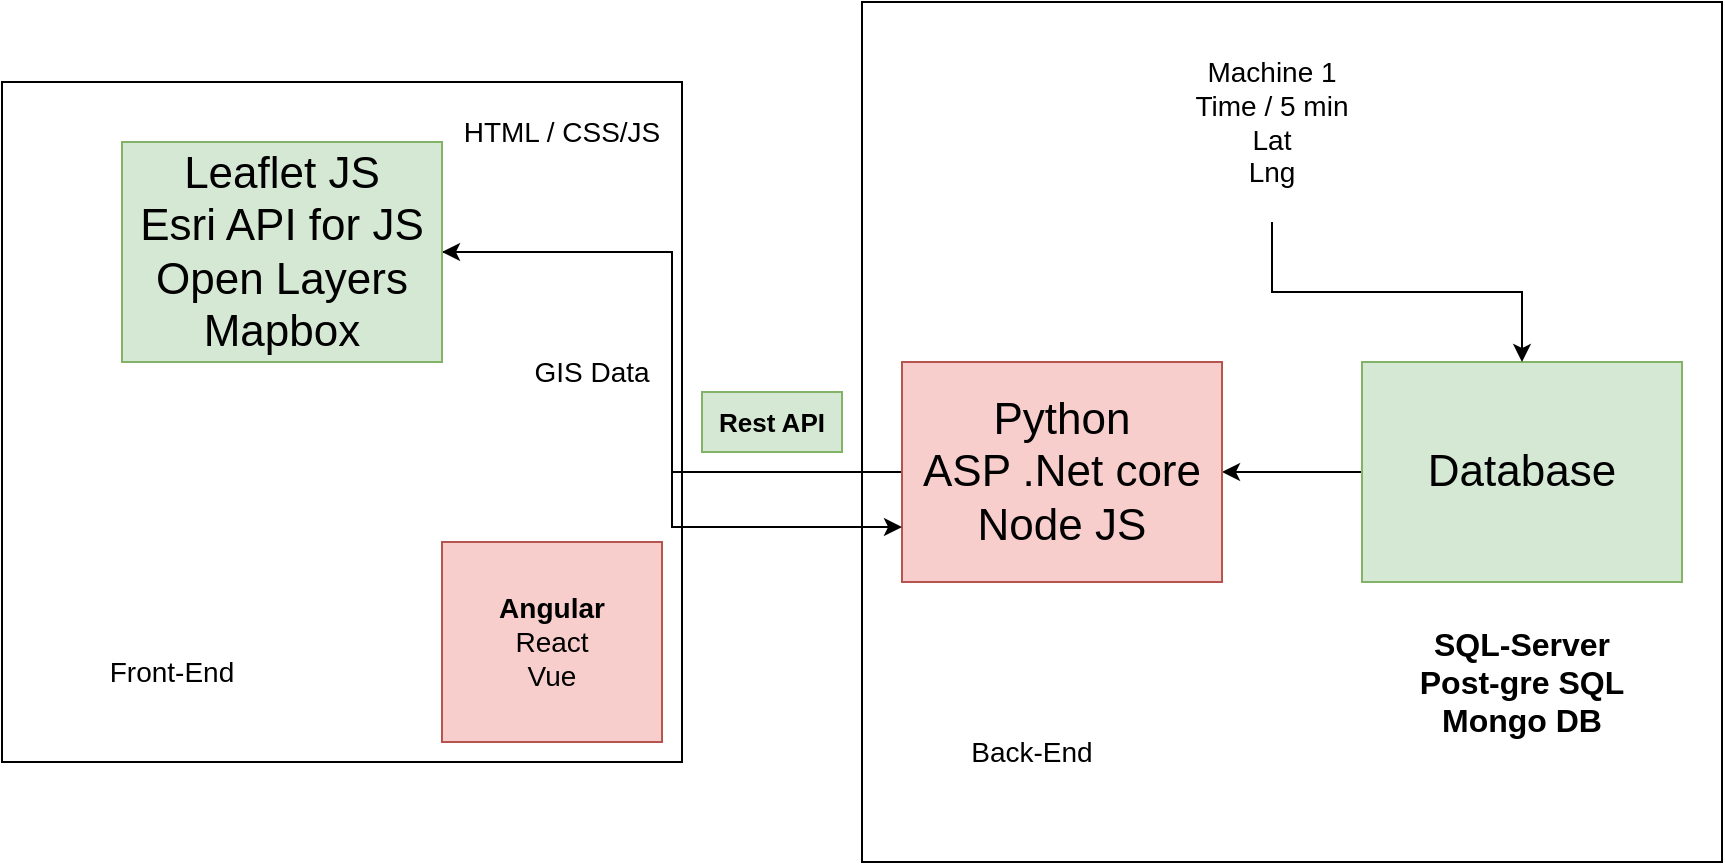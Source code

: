 <mxfile version="13.8.8" type="github" pages="2"><diagram id="4NXxapG-T8dux86ds3tX" name="Page-1"><mxGraphModel dx="1718" dy="450" grid="1" gridSize="10" guides="1" tooltips="1" connect="1" arrows="1" fold="1" page="1" pageScale="1" pageWidth="850" pageHeight="1100" math="0" shadow="0"><root><mxCell id="0"/><mxCell id="1" parent="0"/><mxCell id="HJEPunxLD8pjpe06ZqEd-13" value="" style="whiteSpace=wrap;html=1;aspect=fixed;fontSize=14;" parent="1" vertex="1"><mxGeometry x="410" y="20" width="430" height="430" as="geometry"/></mxCell><mxCell id="HJEPunxLD8pjpe06ZqEd-10" value="" style="whiteSpace=wrap;html=1;aspect=fixed;fontSize=14;" parent="1" vertex="1"><mxGeometry x="-20" y="60" width="340" height="340" as="geometry"/></mxCell><mxCell id="HJEPunxLD8pjpe06ZqEd-6" style="edgeStyle=orthogonalEdgeStyle;rounded=0;orthogonalLoop=1;jettySize=auto;html=1;exitX=0;exitY=0.5;exitDx=0;exitDy=0;entryX=1;entryY=0.5;entryDx=0;entryDy=0;fontSize=14;" parent="1" source="HJEPunxLD8pjpe06ZqEd-1" target="HJEPunxLD8pjpe06ZqEd-5" edge="1"><mxGeometry relative="1" as="geometry"/></mxCell><mxCell id="HJEPunxLD8pjpe06ZqEd-1" value="&lt;font style=&quot;font-size: 22px;&quot;&gt;Database&lt;/font&gt;" style="rounded=0;whiteSpace=wrap;html=1;fontSize=22;fillColor=#d5e8d4;strokeColor=#82b366;" parent="1" vertex="1"><mxGeometry x="660" y="200" width="160" height="110" as="geometry"/></mxCell><mxCell id="HJEPunxLD8pjpe06ZqEd-3" style="edgeStyle=orthogonalEdgeStyle;rounded=0;orthogonalLoop=1;jettySize=auto;html=1;exitX=0.5;exitY=1;exitDx=0;exitDy=0;fontSize=14;" parent="1" source="HJEPunxLD8pjpe06ZqEd-2" target="HJEPunxLD8pjpe06ZqEd-1" edge="1"><mxGeometry relative="1" as="geometry"/></mxCell><mxCell id="HJEPunxLD8pjpe06ZqEd-2" value="Machine 1&lt;br style=&quot;font-size: 14px;&quot;&gt;Time / 5 min&lt;br style=&quot;font-size: 14px;&quot;&gt;Lat&lt;br style=&quot;font-size: 14px;&quot;&gt;Lng" style="text;html=1;strokeColor=none;fillColor=none;align=center;verticalAlign=middle;whiteSpace=wrap;rounded=0;fontSize=14;" parent="1" vertex="1"><mxGeometry x="560" y="30" width="110" height="100" as="geometry"/></mxCell><mxCell id="HJEPunxLD8pjpe06ZqEd-4" value="Back-End" style="text;html=1;strokeColor=none;fillColor=none;align=center;verticalAlign=middle;whiteSpace=wrap;rounded=0;fontSize=14;" parent="1" vertex="1"><mxGeometry x="440" y="370" width="110" height="50" as="geometry"/></mxCell><mxCell id="HJEPunxLD8pjpe06ZqEd-8" style="edgeStyle=orthogonalEdgeStyle;rounded=0;orthogonalLoop=1;jettySize=auto;html=1;exitX=0;exitY=0.5;exitDx=0;exitDy=0;entryX=1;entryY=0.5;entryDx=0;entryDy=0;fontSize=14;" parent="1" source="HJEPunxLD8pjpe06ZqEd-5" target="HJEPunxLD8pjpe06ZqEd-7" edge="1"><mxGeometry relative="1" as="geometry"/></mxCell><mxCell id="HJEPunxLD8pjpe06ZqEd-5" value="&lt;font style=&quot;font-size: 22px&quot;&gt;Python&lt;br&gt;ASP .Net core&lt;br&gt;Node JS&lt;br&gt;&lt;/font&gt;" style="rounded=0;whiteSpace=wrap;html=1;fontSize=22;fillColor=#f8cecc;strokeColor=#b85450;" parent="1" vertex="1"><mxGeometry x="430" y="200" width="160" height="110" as="geometry"/></mxCell><mxCell id="HJEPunxLD8pjpe06ZqEd-19" style="edgeStyle=orthogonalEdgeStyle;rounded=0;orthogonalLoop=1;jettySize=auto;html=1;entryX=0;entryY=0.75;entryDx=0;entryDy=0;fontSize=18;" parent="1" source="HJEPunxLD8pjpe06ZqEd-7" target="HJEPunxLD8pjpe06ZqEd-5" edge="1"><mxGeometry relative="1" as="geometry"/></mxCell><mxCell id="HJEPunxLD8pjpe06ZqEd-7" value="&lt;font style=&quot;font-size: 22px&quot;&gt;Leaflet JS&lt;br&gt;Esri API for JS&lt;br&gt;Open Layers&lt;br&gt;Mapbox&lt;br&gt;&lt;/font&gt;" style="rounded=0;whiteSpace=wrap;html=1;fontSize=22;fillColor=#d5e8d4;strokeColor=#82b366;" parent="1" vertex="1"><mxGeometry x="40" y="90" width="160" height="110" as="geometry"/></mxCell><mxCell id="HJEPunxLD8pjpe06ZqEd-9" value="GIS Data" style="text;html=1;strokeColor=none;fillColor=none;align=center;verticalAlign=middle;whiteSpace=wrap;rounded=0;fontSize=14;" parent="1" vertex="1"><mxGeometry x="220" y="180" width="110" height="50" as="geometry"/></mxCell><mxCell id="HJEPunxLD8pjpe06ZqEd-11" value="&lt;b&gt;Angular&lt;br&gt;&lt;/b&gt;React&lt;br&gt;Vue" style="text;html=1;strokeColor=#b85450;fillColor=#f8cecc;align=center;verticalAlign=middle;whiteSpace=wrap;rounded=0;fontSize=14;spacingTop=0;" parent="1" vertex="1"><mxGeometry x="200" y="290" width="110" height="100" as="geometry"/></mxCell><mxCell id="HJEPunxLD8pjpe06ZqEd-12" value="HTML / CSS/JS" style="text;html=1;strokeColor=none;fillColor=none;align=center;verticalAlign=middle;whiteSpace=wrap;rounded=0;fontSize=14;" parent="1" vertex="1"><mxGeometry x="205" y="60" width="110" height="50" as="geometry"/></mxCell><mxCell id="HJEPunxLD8pjpe06ZqEd-14" value="Front-End" style="text;html=1;strokeColor=none;fillColor=none;align=center;verticalAlign=middle;whiteSpace=wrap;rounded=0;fontSize=14;" parent="1" vertex="1"><mxGeometry x="10" y="330" width="110" height="50" as="geometry"/></mxCell><mxCell id="HJEPunxLD8pjpe06ZqEd-15" value="Rest API" style="text;html=1;strokeColor=#82b366;fillColor=#d5e8d4;align=center;verticalAlign=middle;whiteSpace=wrap;rounded=0;fontSize=13;fontStyle=1" parent="1" vertex="1"><mxGeometry x="330" y="215" width="70" height="30" as="geometry"/></mxCell><mxCell id="HJEPunxLD8pjpe06ZqEd-17" value="SQL-Server&lt;br style=&quot;font-size: 16px;&quot;&gt;Post-gre SQL&lt;br style=&quot;font-size: 16px;&quot;&gt;Mongo DB" style="text;html=1;strokeColor=none;fillColor=none;align=center;verticalAlign=middle;whiteSpace=wrap;rounded=0;fontSize=16;fontStyle=1" parent="1" vertex="1"><mxGeometry x="680" y="320" width="120" height="80" as="geometry"/></mxCell></root></mxGraphModel></diagram><diagram id="le9nwLX6Cvs4bO46UlaY" name="Page-2"><mxGraphModel dx="868" dy="450" grid="1" gridSize="10" guides="1" tooltips="1" connect="1" arrows="1" fold="1" page="1" pageScale="1" pageWidth="850" pageHeight="1100" math="0" shadow="0"><root><mxCell id="LyrRpCqZNCfiTL2_lkZe-0"/><mxCell id="LyrRpCqZNCfiTL2_lkZe-1" parent="LyrRpCqZNCfiTL2_lkZe-0"/><mxCell id="d571WCye0aZOMkpZkks0-0" value="OPS" style="rounded=0;whiteSpace=wrap;html=1;fontStyle=1" vertex="1" parent="LyrRpCqZNCfiTL2_lkZe-1"><mxGeometry x="110" y="140" width="300" height="30" as="geometry"/></mxCell><mxCell id="d571WCye0aZOMkpZkks0-1" value="ID" style="rounded=0;whiteSpace=wrap;html=1;fontStyle=1" vertex="1" parent="LyrRpCqZNCfiTL2_lkZe-1"><mxGeometry x="110" y="170" width="100" height="40" as="geometry"/></mxCell><mxCell id="d571WCye0aZOMkpZkks0-2" value="Name" style="rounded=0;whiteSpace=wrap;html=1;fontStyle=1" vertex="1" parent="LyrRpCqZNCfiTL2_lkZe-1"><mxGeometry x="210" y="170" width="100" height="40" as="geometry"/></mxCell><mxCell id="d571WCye0aZOMkpZkks0-3" value="Parent_id" style="rounded=0;whiteSpace=wrap;html=1;fontStyle=1" vertex="1" parent="LyrRpCqZNCfiTL2_lkZe-1"><mxGeometry x="310" y="170" width="100" height="40" as="geometry"/></mxCell><mxCell id="d571WCye0aZOMkpZkks0-4" value="1" style="rounded=0;whiteSpace=wrap;html=1;" vertex="1" parent="LyrRpCqZNCfiTL2_lkZe-1"><mxGeometry x="110" y="210" width="100" height="40" as="geometry"/></mxCell><mxCell id="d571WCye0aZOMkpZkks0-5" value="Grouting" style="rounded=0;whiteSpace=wrap;html=1;" vertex="1" parent="LyrRpCqZNCfiTL2_lkZe-1"><mxGeometry x="210" y="210" width="100" height="40" as="geometry"/></mxCell><mxCell id="d571WCye0aZOMkpZkks0-6" value="Null" style="rounded=0;whiteSpace=wrap;html=1;" vertex="1" parent="LyrRpCqZNCfiTL2_lkZe-1"><mxGeometry x="310" y="210" width="100" height="40" as="geometry"/></mxCell><mxCell id="d571WCye0aZOMkpZkks0-7" value="2" style="rounded=0;whiteSpace=wrap;html=1;" vertex="1" parent="LyrRpCqZNCfiTL2_lkZe-1"><mxGeometry x="110" y="250" width="100" height="40" as="geometry"/></mxCell><mxCell id="d571WCye0aZOMkpZkks0-8" value="Slurry Wall" style="rounded=0;whiteSpace=wrap;html=1;" vertex="1" parent="LyrRpCqZNCfiTL2_lkZe-1"><mxGeometry x="210" y="250" width="100" height="40" as="geometry"/></mxCell><mxCell id="d571WCye0aZOMkpZkks0-9" value="Null" style="rounded=0;whiteSpace=wrap;html=1;" vertex="1" parent="LyrRpCqZNCfiTL2_lkZe-1"><mxGeometry x="310" y="250" width="100" height="40" as="geometry"/></mxCell><mxCell id="d571WCye0aZOMkpZkks0-10" value="3" style="rounded=0;whiteSpace=wrap;html=1;" vertex="1" parent="LyrRpCqZNCfiTL2_lkZe-1"><mxGeometry x="110" y="290" width="100" height="40" as="geometry"/></mxCell><mxCell id="d571WCye0aZOMkpZkks0-11" value="Secant Pile" style="rounded=0;whiteSpace=wrap;html=1;" vertex="1" parent="LyrRpCqZNCfiTL2_lkZe-1"><mxGeometry x="210" y="290" width="100" height="40" as="geometry"/></mxCell><mxCell id="d571WCye0aZOMkpZkks0-12" value="Null" style="rounded=0;whiteSpace=wrap;html=1;" vertex="1" parent="LyrRpCqZNCfiTL2_lkZe-1"><mxGeometry x="310" y="290" width="100" height="40" as="geometry"/></mxCell><mxCell id="d571WCye0aZOMkpZkks0-13" value="5" style="rounded=0;whiteSpace=wrap;html=1;" vertex="1" parent="LyrRpCqZNCfiTL2_lkZe-1"><mxGeometry x="110" y="370" width="100" height="40" as="geometry"/></mxCell><mxCell id="d571WCye0aZOMkpZkks0-14" value="Found" style="rounded=0;whiteSpace=wrap;html=1;" vertex="1" parent="LyrRpCqZNCfiTL2_lkZe-1"><mxGeometry x="210" y="370" width="100" height="40" as="geometry"/></mxCell><mxCell id="d571WCye0aZOMkpZkks0-15" value="1" style="rounded=0;whiteSpace=wrap;html=1;" vertex="1" parent="LyrRpCqZNCfiTL2_lkZe-1"><mxGeometry x="310" y="370" width="100" height="40" as="geometry"/></mxCell><mxCell id="d571WCye0aZOMkpZkks0-16" value="6" style="rounded=0;whiteSpace=wrap;html=1;" vertex="1" parent="LyrRpCqZNCfiTL2_lkZe-1"><mxGeometry x="110" y="410" width="100" height="40" as="geometry"/></mxCell><mxCell id="d571WCye0aZOMkpZkks0-17" value="Slur Control" style="rounded=0;whiteSpace=wrap;html=1;" vertex="1" parent="LyrRpCqZNCfiTL2_lkZe-1"><mxGeometry x="210" y="410" width="100" height="40" as="geometry"/></mxCell><mxCell id="d571WCye0aZOMkpZkks0-18" value="1" style="rounded=0;whiteSpace=wrap;html=1;" vertex="1" parent="LyrRpCqZNCfiTL2_lkZe-1"><mxGeometry x="310" y="410" width="100" height="40" as="geometry"/></mxCell><mxCell id="d571WCye0aZOMkpZkks0-19" value="7" style="rounded=0;whiteSpace=wrap;html=1;" vertex="1" parent="LyrRpCqZNCfiTL2_lkZe-1"><mxGeometry x="110" y="450" width="100" height="40" as="geometry"/></mxCell><mxCell id="d571WCye0aZOMkpZkks0-20" value="Exp Holes" style="rounded=0;whiteSpace=wrap;html=1;" vertex="1" parent="LyrRpCqZNCfiTL2_lkZe-1"><mxGeometry x="210" y="450" width="100" height="40" as="geometry"/></mxCell><mxCell id="d571WCye0aZOMkpZkks0-21" value="1" style="rounded=0;whiteSpace=wrap;html=1;" vertex="1" parent="LyrRpCqZNCfiTL2_lkZe-1"><mxGeometry x="310" y="450" width="100" height="40" as="geometry"/></mxCell><mxCell id="d571WCye0aZOMkpZkks0-22" value="8" style="rounded=0;whiteSpace=wrap;html=1;" vertex="1" parent="LyrRpCqZNCfiTL2_lkZe-1"><mxGeometry x="110" y="490" width="100" height="40" as="geometry"/></mxCell><mxCell id="d571WCye0aZOMkpZkks0-23" value="Active" style="rounded=0;whiteSpace=wrap;html=1;" vertex="1" parent="LyrRpCqZNCfiTL2_lkZe-1"><mxGeometry x="210" y="490" width="100" height="40" as="geometry"/></mxCell><mxCell id="d571WCye0aZOMkpZkks0-24" value="1" style="rounded=0;whiteSpace=wrap;html=1;" vertex="1" parent="LyrRpCqZNCfiTL2_lkZe-1"><mxGeometry x="310" y="490" width="100" height="40" as="geometry"/></mxCell><mxCell id="d571WCye0aZOMkpZkks0-46" value="Entity" style="rounded=0;whiteSpace=wrap;html=1;fontStyle=1" vertex="1" parent="LyrRpCqZNCfiTL2_lkZe-1"><mxGeometry x="480" y="140" width="400" height="30" as="geometry"/></mxCell><mxCell id="d571WCye0aZOMkpZkks0-47" value="ID" style="rounded=0;whiteSpace=wrap;html=1;fontStyle=1" vertex="1" parent="LyrRpCqZNCfiTL2_lkZe-1"><mxGeometry x="480" y="170" width="100" height="40" as="geometry"/></mxCell><mxCell id="d571WCye0aZOMkpZkks0-48" value="OPS_ID" style="rounded=0;whiteSpace=wrap;html=1;fontStyle=1" vertex="1" parent="LyrRpCqZNCfiTL2_lkZe-1"><mxGeometry x="680" y="170" width="100" height="40" as="geometry"/></mxCell><mxCell id="d571WCye0aZOMkpZkks0-49" value="Version" style="rounded=0;whiteSpace=wrap;html=1;fontStyle=1" vertex="1" parent="LyrRpCqZNCfiTL2_lkZe-1"><mxGeometry x="780" y="170" width="100" height="40" as="geometry"/></mxCell><mxCell id="d571WCye0aZOMkpZkks0-50" value="1" style="rounded=0;whiteSpace=wrap;html=1;" vertex="1" parent="LyrRpCqZNCfiTL2_lkZe-1"><mxGeometry x="480" y="210" width="100" height="40" as="geometry"/></mxCell><mxCell id="d571WCye0aZOMkpZkks0-51" value="5" style="rounded=0;whiteSpace=wrap;html=1;" vertex="1" parent="LyrRpCqZNCfiTL2_lkZe-1"><mxGeometry x="680" y="210" width="100" height="40" as="geometry"/></mxCell><mxCell id="d571WCye0aZOMkpZkks0-52" value="2014-01-04" style="rounded=0;whiteSpace=wrap;html=1;" vertex="1" parent="LyrRpCqZNCfiTL2_lkZe-1"><mxGeometry x="780" y="210" width="100" height="40" as="geometry"/></mxCell><mxCell id="d571WCye0aZOMkpZkks0-53" value="2" style="rounded=0;whiteSpace=wrap;html=1;" vertex="1" parent="LyrRpCqZNCfiTL2_lkZe-1"><mxGeometry x="480" y="250" width="100" height="40" as="geometry"/></mxCell><mxCell id="d571WCye0aZOMkpZkks0-54" value="5" style="rounded=0;whiteSpace=wrap;html=1;" vertex="1" parent="LyrRpCqZNCfiTL2_lkZe-1"><mxGeometry x="680" y="250" width="100" height="40" as="geometry"/></mxCell><mxCell id="d571WCye0aZOMkpZkks0-55" value="&lt;span style=&quot;color: rgb(0 , 0 , 0) ; font-family: &amp;#34;helvetica&amp;#34; ; font-size: 12px ; font-style: normal ; font-weight: 400 ; letter-spacing: normal ; text-align: center ; text-indent: 0px ; text-transform: none ; word-spacing: 0px ; background-color: rgb(248 , 249 , 250) ; display: inline ; float: none&quot;&gt;2015-01-04&lt;/span&gt;" style="rounded=0;whiteSpace=wrap;html=1;" vertex="1" parent="LyrRpCqZNCfiTL2_lkZe-1"><mxGeometry x="780" y="250" width="100" height="40" as="geometry"/></mxCell><mxCell id="d571WCye0aZOMkpZkks0-56" value="4" style="rounded=0;whiteSpace=wrap;html=1;" vertex="1" parent="LyrRpCqZNCfiTL2_lkZe-1"><mxGeometry x="480" y="330" width="100" height="40" as="geometry"/></mxCell><mxCell id="d571WCye0aZOMkpZkks0-57" value="6" style="rounded=0;whiteSpace=wrap;html=1;" vertex="1" parent="LyrRpCqZNCfiTL2_lkZe-1"><mxGeometry x="680" y="330" width="100" height="40" as="geometry"/></mxCell><mxCell id="d571WCye0aZOMkpZkks0-58" value="&lt;span style=&quot;color: rgb(0 , 0 , 0) ; font-family: &amp;#34;helvetica&amp;#34; ; font-size: 12px ; font-style: normal ; font-weight: 400 ; letter-spacing: normal ; text-align: center ; text-indent: 0px ; text-transform: none ; word-spacing: 0px ; background-color: rgb(248 , 249 , 250) ; display: inline ; float: none&quot;&gt;2014-05-09&lt;/span&gt;" style="rounded=0;whiteSpace=wrap;html=1;" vertex="1" parent="LyrRpCqZNCfiTL2_lkZe-1"><mxGeometry x="780" y="330" width="100" height="40" as="geometry"/></mxCell><mxCell id="d571WCye0aZOMkpZkks0-59" value="5" style="rounded=0;whiteSpace=wrap;html=1;" vertex="1" parent="LyrRpCqZNCfiTL2_lkZe-1"><mxGeometry x="480" y="370" width="100" height="40" as="geometry"/></mxCell><mxCell id="d571WCye0aZOMkpZkks0-60" value="6" style="rounded=0;whiteSpace=wrap;html=1;" vertex="1" parent="LyrRpCqZNCfiTL2_lkZe-1"><mxGeometry x="680" y="370" width="100" height="40" as="geometry"/></mxCell><mxCell id="d571WCye0aZOMkpZkks0-61" value="&lt;span style=&quot;color: rgb(0 , 0 , 0) ; font-family: &amp;#34;helvetica&amp;#34; ; font-size: 12px ; font-style: normal ; font-weight: 400 ; letter-spacing: normal ; text-align: center ; text-indent: 0px ; text-transform: none ; word-spacing: 0px ; background-color: rgb(248 , 249 , 250) ; display: inline ; float: none&quot;&gt;2014-09-05&lt;/span&gt;" style="rounded=0;whiteSpace=wrap;html=1;" vertex="1" parent="LyrRpCqZNCfiTL2_lkZe-1"><mxGeometry x="780" y="370" width="100" height="40" as="geometry"/></mxCell><mxCell id="d571WCye0aZOMkpZkks0-62" value="6" style="rounded=0;whiteSpace=wrap;html=1;" vertex="1" parent="LyrRpCqZNCfiTL2_lkZe-1"><mxGeometry x="480" y="410" width="100" height="40" as="geometry"/></mxCell><mxCell id="d571WCye0aZOMkpZkks0-63" value="2" style="rounded=0;whiteSpace=wrap;html=1;" vertex="1" parent="LyrRpCqZNCfiTL2_lkZe-1"><mxGeometry x="680" y="410" width="100" height="40" as="geometry"/></mxCell><mxCell id="d571WCye0aZOMkpZkks0-64" value="&lt;span style=&quot;color: rgb(0 , 0 , 0) ; font-family: &amp;#34;helvetica&amp;#34; ; font-size: 12px ; font-style: normal ; font-weight: 400 ; letter-spacing: normal ; text-align: center ; text-indent: 0px ; text-transform: none ; word-spacing: 0px ; background-color: rgb(248 , 249 , 250) ; display: inline ; float: none&quot;&gt;2018-11-14&lt;/span&gt;" style="rounded=0;whiteSpace=wrap;html=1;" vertex="1" parent="LyrRpCqZNCfiTL2_lkZe-1"><mxGeometry x="780" y="410" width="100" height="40" as="geometry"/></mxCell><mxCell id="d571WCye0aZOMkpZkks0-65" value="7" style="rounded=0;whiteSpace=wrap;html=1;" vertex="1" parent="LyrRpCqZNCfiTL2_lkZe-1"><mxGeometry x="480" y="450" width="100" height="40" as="geometry"/></mxCell><mxCell id="d571WCye0aZOMkpZkks0-66" value="2" style="rounded=0;whiteSpace=wrap;html=1;" vertex="1" parent="LyrRpCqZNCfiTL2_lkZe-1"><mxGeometry x="680" y="450" width="100" height="40" as="geometry"/></mxCell><mxCell id="d571WCye0aZOMkpZkks0-67" value="&lt;span style=&quot;color: rgb(0 , 0 , 0) ; font-family: &amp;#34;helvetica&amp;#34; ; font-size: 12px ; font-style: normal ; font-weight: 400 ; letter-spacing: normal ; text-align: center ; text-indent: 0px ; text-transform: none ; word-spacing: 0px ; background-color: rgb(248 , 249 , 250) ; display: inline ; float: none&quot;&gt;2017-11-08&lt;/span&gt;" style="rounded=0;whiteSpace=wrap;html=1;" vertex="1" parent="LyrRpCqZNCfiTL2_lkZe-1"><mxGeometry x="780" y="450" width="100" height="40" as="geometry"/></mxCell><mxCell id="d571WCye0aZOMkpZkks0-68" value="8" style="rounded=0;whiteSpace=wrap;html=1;" vertex="1" parent="LyrRpCqZNCfiTL2_lkZe-1"><mxGeometry x="480" y="490" width="100" height="40" as="geometry"/></mxCell><mxCell id="d571WCye0aZOMkpZkks0-69" value="2" style="rounded=0;whiteSpace=wrap;html=1;" vertex="1" parent="LyrRpCqZNCfiTL2_lkZe-1"><mxGeometry x="680" y="490" width="100" height="40" as="geometry"/></mxCell><mxCell id="d571WCye0aZOMkpZkks0-70" value="&lt;span style=&quot;color: rgb(0 , 0 , 0) ; font-family: &amp;#34;helvetica&amp;#34; ; font-size: 12px ; font-style: normal ; font-weight: 400 ; letter-spacing: normal ; text-align: center ; text-indent: 0px ; text-transform: none ; word-spacing: 0px ; background-color: rgb(248 , 249 , 250) ; display: inline ; float: none&quot;&gt;2020-01-24&lt;/span&gt;" style="rounded=0;whiteSpace=wrap;html=1;" vertex="1" parent="LyrRpCqZNCfiTL2_lkZe-1"><mxGeometry x="780" y="490" width="100" height="40" as="geometry"/></mxCell><mxCell id="d571WCye0aZOMkpZkks0-71" value="..." style="rounded=0;whiteSpace=wrap;html=1;" vertex="1" parent="LyrRpCqZNCfiTL2_lkZe-1"><mxGeometry x="110" y="650" width="100" height="40" as="geometry"/></mxCell><mxCell id="d571WCye0aZOMkpZkks0-72" value="..." style="rounded=0;whiteSpace=wrap;html=1;" vertex="1" parent="LyrRpCqZNCfiTL2_lkZe-1"><mxGeometry x="210" y="650" width="100" height="40" as="geometry"/></mxCell><mxCell id="d571WCye0aZOMkpZkks0-88" style="edgeStyle=orthogonalEdgeStyle;rounded=0;orthogonalLoop=1;jettySize=auto;html=1;exitX=0.5;exitY=1;exitDx=0;exitDy=0;entryX=0.199;entryY=1.007;entryDx=0;entryDy=0;endArrow=none;endFill=0;entryPerimeter=0;" edge="1" parent="LyrRpCqZNCfiTL2_lkZe-1" source="d571WCye0aZOMkpZkks0-73" target="d571WCye0aZOMkpZkks0-71"><mxGeometry relative="1" as="geometry"><Array as="points"><mxPoint x="360" y="820"/><mxPoint x="130" y="820"/></Array></mxGeometry></mxCell><mxCell id="d571WCye0aZOMkpZkks0-90" style="rounded=1;orthogonalLoop=1;jettySize=auto;html=1;exitX=0.75;exitY=1;exitDx=0;exitDy=0;endArrow=none;endFill=0;" edge="1" parent="LyrRpCqZNCfiTL2_lkZe-1" source="d571WCye0aZOMkpZkks0-73"><mxGeometry relative="1" as="geometry"><mxPoint x="360" y="710" as="targetPoint"/></mxGeometry></mxCell><mxCell id="d571WCye0aZOMkpZkks0-91" style="edgeStyle=none;rounded=1;orthogonalLoop=1;jettySize=auto;html=1;exitX=0.25;exitY=1;exitDx=0;exitDy=0;endArrow=none;endFill=0;" edge="1" parent="LyrRpCqZNCfiTL2_lkZe-1" source="d571WCye0aZOMkpZkks0-73"><mxGeometry relative="1" as="geometry"><mxPoint x="360" y="710" as="targetPoint"/></mxGeometry></mxCell><mxCell id="d571WCye0aZOMkpZkks0-73" value="..." style="rounded=0;whiteSpace=wrap;html=1;" vertex="1" parent="LyrRpCqZNCfiTL2_lkZe-1"><mxGeometry x="310" y="650" width="100" height="40" as="geometry"/></mxCell><mxCell id="d571WCye0aZOMkpZkks0-81" style="edgeStyle=orthogonalEdgeStyle;rounded=0;orthogonalLoop=1;jettySize=auto;html=1;exitX=0.5;exitY=1;exitDx=0;exitDy=0;entryX=0.5;entryY=1;entryDx=0;entryDy=0;endArrow=none;endFill=0;" edge="1" parent="LyrRpCqZNCfiTL2_lkZe-1" source="d571WCye0aZOMkpZkks0-75" target="d571WCye0aZOMkpZkks0-71"><mxGeometry relative="1" as="geometry"><Array as="points"><mxPoint x="720" y="570"/><mxPoint x="720" y="730"/><mxPoint x="160" y="730"/></Array></mxGeometry></mxCell><mxCell id="d571WCye0aZOMkpZkks0-84" style="edgeStyle=none;rounded=1;orthogonalLoop=1;jettySize=auto;html=1;endArrow=none;endFill=0;exitX=0.61;exitY=1.025;exitDx=0;exitDy=0;exitPerimeter=0;" edge="1" parent="LyrRpCqZNCfiTL2_lkZe-1" source="d571WCye0aZOMkpZkks0-76"><mxGeometry relative="1" as="geometry"><mxPoint x="720" y="600" as="targetPoint"/><mxPoint x="613" y="570" as="sourcePoint"/></mxGeometry></mxCell><mxCell id="d571WCye0aZOMkpZkks0-75" value="..." style="rounded=0;whiteSpace=wrap;html=1;" vertex="1" parent="LyrRpCqZNCfiTL2_lkZe-1"><mxGeometry x="480" y="530" width="100" height="40" as="geometry"/></mxCell><mxCell id="d571WCye0aZOMkpZkks0-76" value="..." style="rounded=0;whiteSpace=wrap;html=1;" vertex="1" parent="LyrRpCqZNCfiTL2_lkZe-1"><mxGeometry x="680" y="530" width="100" height="40" as="geometry"/></mxCell><mxCell id="d571WCye0aZOMkpZkks0-77" value="..." style="rounded=0;whiteSpace=wrap;html=1;" vertex="1" parent="LyrRpCqZNCfiTL2_lkZe-1"><mxGeometry x="780" y="530" width="100" height="40" as="geometry"/></mxCell><mxCell id="d571WCye0aZOMkpZkks0-85" style="edgeStyle=none;rounded=1;orthogonalLoop=1;jettySize=auto;html=1;endArrow=none;endFill=0;exitX=0.25;exitY=1;exitDx=0;exitDy=0;" edge="1" parent="LyrRpCqZNCfiTL2_lkZe-1" source="d571WCye0aZOMkpZkks0-76"><mxGeometry relative="1" as="geometry"><mxPoint x="720" y="600" as="targetPoint"/><mxPoint x="610" y="570" as="sourcePoint"/></mxGeometry></mxCell><mxCell id="d571WCye0aZOMkpZkks0-93" value="4" style="rounded=0;whiteSpace=wrap;html=1;" vertex="1" parent="LyrRpCqZNCfiTL2_lkZe-1"><mxGeometry x="110" y="330" width="100" height="40" as="geometry"/></mxCell><mxCell id="d571WCye0aZOMkpZkks0-94" value="Quality Control" style="rounded=0;whiteSpace=wrap;html=1;" vertex="1" parent="LyrRpCqZNCfiTL2_lkZe-1"><mxGeometry x="210" y="330" width="100" height="40" as="geometry"/></mxCell><mxCell id="d571WCye0aZOMkpZkks0-95" value="Null" style="rounded=0;whiteSpace=wrap;html=1;" vertex="1" parent="LyrRpCqZNCfiTL2_lkZe-1"><mxGeometry x="310" y="330" width="100" height="40" as="geometry"/></mxCell><mxCell id="d571WCye0aZOMkpZkks0-96" value="9" style="rounded=0;whiteSpace=wrap;html=1;" vertex="1" parent="LyrRpCqZNCfiTL2_lkZe-1"><mxGeometry x="110" y="530" width="100" height="40" as="geometry"/></mxCell><mxCell id="d571WCye0aZOMkpZkks0-97" value="Holes" style="rounded=0;whiteSpace=wrap;html=1;" vertex="1" parent="LyrRpCqZNCfiTL2_lkZe-1"><mxGeometry x="210" y="530" width="100" height="40" as="geometry"/></mxCell><mxCell id="d571WCye0aZOMkpZkks0-98" value="4" style="rounded=0;whiteSpace=wrap;html=1;" vertex="1" parent="LyrRpCqZNCfiTL2_lkZe-1"><mxGeometry x="310" y="530" width="100" height="40" as="geometry"/></mxCell><mxCell id="d571WCye0aZOMkpZkks0-99" value="10" style="rounded=0;whiteSpace=wrap;html=1;" vertex="1" parent="LyrRpCqZNCfiTL2_lkZe-1"><mxGeometry x="110" y="570" width="100" height="40" as="geometry"/></mxCell><mxCell id="d571WCye0aZOMkpZkks0-100" value="Panels" style="rounded=0;whiteSpace=wrap;html=1;" vertex="1" parent="LyrRpCqZNCfiTL2_lkZe-1"><mxGeometry x="210" y="570" width="100" height="40" as="geometry"/></mxCell><mxCell id="d571WCye0aZOMkpZkks0-101" value="4" style="rounded=0;whiteSpace=wrap;html=1;" vertex="1" parent="LyrRpCqZNCfiTL2_lkZe-1"><mxGeometry x="310" y="570" width="100" height="40" as="geometry"/></mxCell><mxCell id="d571WCye0aZOMkpZkks0-102" value="11" style="rounded=0;whiteSpace=wrap;html=1;" vertex="1" parent="LyrRpCqZNCfiTL2_lkZe-1"><mxGeometry x="110" y="610" width="100" height="40" as="geometry"/></mxCell><mxCell id="d571WCye0aZOMkpZkks0-103" value="Piles" style="rounded=0;whiteSpace=wrap;html=1;" vertex="1" parent="LyrRpCqZNCfiTL2_lkZe-1"><mxGeometry x="210" y="610" width="100" height="40" as="geometry"/></mxCell><mxCell id="d571WCye0aZOMkpZkks0-104" value="4" style="rounded=0;whiteSpace=wrap;html=1;" vertex="1" parent="LyrRpCqZNCfiTL2_lkZe-1"><mxGeometry x="310" y="610" width="100" height="40" as="geometry"/></mxCell><mxCell id="d571WCye0aZOMkpZkks0-105" value="3" style="rounded=0;whiteSpace=wrap;html=1;" vertex="1" parent="LyrRpCqZNCfiTL2_lkZe-1"><mxGeometry x="480" y="290" width="100" height="40" as="geometry"/></mxCell><mxCell id="d571WCye0aZOMkpZkks0-106" value="5" style="rounded=0;whiteSpace=wrap;html=1;" vertex="1" parent="LyrRpCqZNCfiTL2_lkZe-1"><mxGeometry x="680" y="290" width="100" height="40" as="geometry"/></mxCell><mxCell id="d571WCye0aZOMkpZkks0-107" value="&lt;span style=&quot;color: rgb(0 , 0 , 0) ; font-family: &amp;#34;helvetica&amp;#34; ; font-size: 12px ; font-style: normal ; font-weight: 400 ; letter-spacing: normal ; text-align: center ; text-indent: 0px ; text-transform: none ; word-spacing: 0px ; background-color: rgb(248 , 249 , 250) ; display: inline ; float: none&quot;&gt;2015-01-23&lt;/span&gt;" style="rounded=0;whiteSpace=wrap;html=1;" vertex="1" parent="LyrRpCqZNCfiTL2_lkZe-1"><mxGeometry x="780" y="290" width="100" height="40" as="geometry"/></mxCell><mxCell id="d571WCye0aZOMkpZkks0-108" value="Data" style="rounded=0;whiteSpace=wrap;html=1;fontStyle=1" vertex="1" parent="LyrRpCqZNCfiTL2_lkZe-1"><mxGeometry x="975" y="140" width="300" height="30" as="geometry"/></mxCell><mxCell id="d571WCye0aZOMkpZkks0-109" value="ID" style="rounded=0;whiteSpace=wrap;html=1;fontStyle=1" vertex="1" parent="LyrRpCqZNCfiTL2_lkZe-1"><mxGeometry x="975" y="170" width="100" height="40" as="geometry"/></mxCell><mxCell id="d571WCye0aZOMkpZkks0-110" value="Name" style="rounded=0;whiteSpace=wrap;html=1;fontStyle=1" vertex="1" parent="LyrRpCqZNCfiTL2_lkZe-1"><mxGeometry x="1075" y="170" width="100" height="40" as="geometry"/></mxCell><mxCell id="d571WCye0aZOMkpZkks0-111" value="Value" style="rounded=0;whiteSpace=wrap;html=1;fontStyle=1" vertex="1" parent="LyrRpCqZNCfiTL2_lkZe-1"><mxGeometry x="1175" y="170" width="100" height="40" as="geometry"/></mxCell><mxCell id="d571WCye0aZOMkpZkks0-112" value="1" style="rounded=0;whiteSpace=wrap;html=1;" vertex="1" parent="LyrRpCqZNCfiTL2_lkZe-1"><mxGeometry x="975" y="210" width="100" height="40" as="geometry"/></mxCell><mxCell id="d571WCye0aZOMkpZkks0-113" value="Hole Id" style="rounded=0;whiteSpace=wrap;html=1;" vertex="1" parent="LyrRpCqZNCfiTL2_lkZe-1"><mxGeometry x="1075" y="210" width="100" height="40" as="geometry"/></mxCell><mxCell id="d571WCye0aZOMkpZkks0-114" value="D0476DO" style="rounded=0;whiteSpace=wrap;html=1;" vertex="1" parent="LyrRpCqZNCfiTL2_lkZe-1"><mxGeometry x="1175" y="210" width="100" height="40" as="geometry"/></mxCell><mxCell id="d571WCye0aZOMkpZkks0-115" value="1" style="rounded=0;whiteSpace=wrap;html=1;" vertex="1" parent="LyrRpCqZNCfiTL2_lkZe-1"><mxGeometry x="975" y="250" width="100" height="40" as="geometry"/></mxCell><mxCell id="d571WCye0aZOMkpZkks0-116" value="Type" style="rounded=0;whiteSpace=wrap;html=1;" vertex="1" parent="LyrRpCqZNCfiTL2_lkZe-1"><mxGeometry x="1075" y="250" width="100" height="40" as="geometry"/></mxCell><mxCell id="d571WCye0aZOMkpZkks0-117" value="Foundation" style="rounded=0;whiteSpace=wrap;html=1;" vertex="1" parent="LyrRpCqZNCfiTL2_lkZe-1"><mxGeometry x="1175" y="250" width="100" height="40" as="geometry"/></mxCell><mxCell id="d571WCye0aZOMkpZkks0-118" value="1" style="rounded=0;whiteSpace=wrap;html=1;" vertex="1" parent="LyrRpCqZNCfiTL2_lkZe-1"><mxGeometry x="975" y="330" width="100" height="40" as="geometry"/></mxCell><mxCell id="d571WCye0aZOMkpZkks0-119" value="Northing-UTM" style="rounded=0;whiteSpace=wrap;html=1;" vertex="1" parent="LyrRpCqZNCfiTL2_lkZe-1"><mxGeometry x="1075" y="330" width="100" height="40" as="geometry"/></mxCell><mxCell id="d571WCye0aZOMkpZkks0-120" value="4603576.01" style="rounded=0;whiteSpace=wrap;html=1;" vertex="1" parent="LyrRpCqZNCfiTL2_lkZe-1"><mxGeometry x="1175" y="330" width="100" height="40" as="geometry"/></mxCell><mxCell id="d571WCye0aZOMkpZkks0-121" value="1" style="rounded=0;whiteSpace=wrap;html=1;" vertex="1" parent="LyrRpCqZNCfiTL2_lkZe-1"><mxGeometry x="975" y="370" width="100" height="40" as="geometry"/></mxCell><mxCell id="d571WCye0aZOMkpZkks0-122" value="Easting-UTM" style="rounded=0;whiteSpace=wrap;html=1;" vertex="1" parent="LyrRpCqZNCfiTL2_lkZe-1"><mxGeometry x="1075" y="370" width="100" height="40" as="geometry"/></mxCell><mxCell id="d571WCye0aZOMkpZkks0-123" value="700975.34" style="rounded=0;whiteSpace=wrap;html=1;" vertex="1" parent="LyrRpCqZNCfiTL2_lkZe-1"><mxGeometry x="1175" y="370" width="100" height="40" as="geometry"/></mxCell><mxCell id="d571WCye0aZOMkpZkks0-124" value="1" style="rounded=0;whiteSpace=wrap;html=1;" vertex="1" parent="LyrRpCqZNCfiTL2_lkZe-1"><mxGeometry x="975" y="410" width="100" height="40" as="geometry"/></mxCell><mxCell id="d571WCye0aZOMkpZkks0-125" value="Station" style="rounded=0;whiteSpace=wrap;html=1;" vertex="1" parent="LyrRpCqZNCfiTL2_lkZe-1"><mxGeometry x="1075" y="410" width="100" height="40" as="geometry"/></mxCell><mxCell id="d571WCye0aZOMkpZkks0-126" value="4+75.365" style="rounded=0;whiteSpace=wrap;html=1;" vertex="1" parent="LyrRpCqZNCfiTL2_lkZe-1"><mxGeometry x="1175" y="410" width="100" height="40" as="geometry"/></mxCell><mxCell id="d571WCye0aZOMkpZkks0-127" value="1" style="rounded=0;whiteSpace=wrap;html=1;" vertex="1" parent="LyrRpCqZNCfiTL2_lkZe-1"><mxGeometry x="975" y="450" width="100" height="40" as="geometry"/></mxCell><mxCell id="d571WCye0aZOMkpZkks0-128" value="Offset" style="rounded=0;whiteSpace=wrap;html=1;" vertex="1" parent="LyrRpCqZNCfiTL2_lkZe-1"><mxGeometry x="1075" y="450" width="100" height="40" as="geometry"/></mxCell><mxCell id="d571WCye0aZOMkpZkks0-129" value="5.333" style="rounded=0;whiteSpace=wrap;html=1;" vertex="1" parent="LyrRpCqZNCfiTL2_lkZe-1"><mxGeometry x="1175" y="450" width="100" height="40" as="geometry"/></mxCell><mxCell id="d571WCye0aZOMkpZkks0-130" value="1" style="rounded=0;whiteSpace=wrap;html=1;" vertex="1" parent="LyrRpCqZNCfiTL2_lkZe-1"><mxGeometry x="975" y="490" width="100" height="40" as="geometry"/></mxCell><mxCell id="d571WCye0aZOMkpZkks0-131" value="Azimuth (deg)" style="rounded=0;whiteSpace=wrap;html=1;" vertex="1" parent="LyrRpCqZNCfiTL2_lkZe-1"><mxGeometry x="1075" y="490" width="100" height="40" as="geometry"/></mxCell><mxCell id="d571WCye0aZOMkpZkks0-132" value="50.38" style="rounded=0;whiteSpace=wrap;html=1;" vertex="1" parent="LyrRpCqZNCfiTL2_lkZe-1"><mxGeometry x="1175" y="490" width="100" height="40" as="geometry"/></mxCell><mxCell id="d571WCye0aZOMkpZkks0-133" style="edgeStyle=none;rounded=1;orthogonalLoop=1;jettySize=auto;html=1;exitX=0.75;exitY=1;exitDx=0;exitDy=0;endArrow=none;endFill=0;" edge="1" source="d571WCye0aZOMkpZkks0-134" parent="LyrRpCqZNCfiTL2_lkZe-1"><mxGeometry relative="1" as="geometry"><mxPoint x="1025" y="590" as="targetPoint"/></mxGeometry></mxCell><mxCell id="d571WCye0aZOMkpZkks0-155" style="edgeStyle=orthogonalEdgeStyle;rounded=0;orthogonalLoop=1;jettySize=auto;html=1;exitX=0.5;exitY=1;exitDx=0;exitDy=0;entryX=0.5;entryY=1;entryDx=0;entryDy=0;endArrow=none;endFill=0;" edge="1" parent="LyrRpCqZNCfiTL2_lkZe-1" source="d571WCye0aZOMkpZkks0-134" target="d571WCye0aZOMkpZkks0-75"><mxGeometry relative="1" as="geometry"><Array as="points"><mxPoint x="1025" y="670"/><mxPoint x="530" y="670"/></Array></mxGeometry></mxCell><mxCell id="d571WCye0aZOMkpZkks0-134" value="..." style="rounded=0;whiteSpace=wrap;html=1;" vertex="1" parent="LyrRpCqZNCfiTL2_lkZe-1"><mxGeometry x="975" y="530" width="100" height="40" as="geometry"/></mxCell><mxCell id="d571WCye0aZOMkpZkks0-135" value="..." style="rounded=0;whiteSpace=wrap;html=1;" vertex="1" parent="LyrRpCqZNCfiTL2_lkZe-1"><mxGeometry x="1075" y="530" width="100" height="40" as="geometry"/></mxCell><mxCell id="d571WCye0aZOMkpZkks0-136" value="..." style="rounded=0;whiteSpace=wrap;html=1;" vertex="1" parent="LyrRpCqZNCfiTL2_lkZe-1"><mxGeometry x="1175" y="530" width="100" height="40" as="geometry"/></mxCell><mxCell id="d571WCye0aZOMkpZkks0-137" style="edgeStyle=none;rounded=1;orthogonalLoop=1;jettySize=auto;html=1;exitX=0.25;exitY=1;exitDx=0;exitDy=0;endArrow=none;endFill=0;" edge="1" source="d571WCye0aZOMkpZkks0-134" parent="LyrRpCqZNCfiTL2_lkZe-1"><mxGeometry relative="1" as="geometry"><mxPoint x="1025" y="590" as="targetPoint"/><mxPoint x="1060" y="580" as="sourcePoint"/></mxGeometry></mxCell><mxCell id="d571WCye0aZOMkpZkks0-138" value="1" style="rounded=0;whiteSpace=wrap;html=1;" vertex="1" parent="LyrRpCqZNCfiTL2_lkZe-1"><mxGeometry x="975" y="290" width="100" height="40" as="geometry"/></mxCell><mxCell id="d571WCye0aZOMkpZkks0-139" value="Phase" style="rounded=0;whiteSpace=wrap;html=1;" vertex="1" parent="LyrRpCqZNCfiTL2_lkZe-1"><mxGeometry x="1075" y="290" width="100" height="40" as="geometry"/></mxCell><mxCell id="d571WCye0aZOMkpZkks0-140" value="Complete" style="rounded=0;whiteSpace=wrap;html=1;" vertex="1" parent="LyrRpCqZNCfiTL2_lkZe-1"><mxGeometry x="1175" y="290" width="100" height="40" as="geometry"/></mxCell><mxCell id="d571WCye0aZOMkpZkks0-145" value="Entity Name" style="rounded=0;whiteSpace=wrap;html=1;fontStyle=1" vertex="1" parent="LyrRpCqZNCfiTL2_lkZe-1"><mxGeometry x="580" y="170" width="100" height="40" as="geometry"/></mxCell><mxCell id="d571WCye0aZOMkpZkks0-146" value="D046DQ" style="rounded=0;whiteSpace=wrap;html=1;" vertex="1" parent="LyrRpCqZNCfiTL2_lkZe-1"><mxGeometry x="580" y="210" width="100" height="40" as="geometry"/></mxCell><mxCell id="d571WCye0aZOMkpZkks0-147" value="D0648P" style="rounded=0;whiteSpace=wrap;html=1;" vertex="1" parent="LyrRpCqZNCfiTL2_lkZe-1"><mxGeometry x="580" y="250" width="100" height="40" as="geometry"/></mxCell><mxCell id="d571WCye0aZOMkpZkks0-148" value="D0459DS" style="rounded=0;whiteSpace=wrap;html=1;" vertex="1" parent="LyrRpCqZNCfiTL2_lkZe-1"><mxGeometry x="580" y="330" width="100" height="40" as="geometry"/></mxCell><mxCell id="d571WCye0aZOMkpZkks0-149" value="D0467DT" style="rounded=0;whiteSpace=wrap;html=1;" vertex="1" parent="LyrRpCqZNCfiTL2_lkZe-1"><mxGeometry x="580" y="370" width="100" height="40" as="geometry"/></mxCell><mxCell id="d571WCye0aZOMkpZkks0-150" value="C1" style="rounded=0;whiteSpace=wrap;html=1;" vertex="1" parent="LyrRpCqZNCfiTL2_lkZe-1"><mxGeometry x="580" y="410" width="100" height="40" as="geometry"/></mxCell><mxCell id="d571WCye0aZOMkpZkks0-151" value="C2" style="rounded=0;whiteSpace=wrap;html=1;" vertex="1" parent="LyrRpCqZNCfiTL2_lkZe-1"><mxGeometry x="580" y="450" width="100" height="40" as="geometry"/></mxCell><mxCell id="d571WCye0aZOMkpZkks0-152" value="P1" style="rounded=0;whiteSpace=wrap;html=1;" vertex="1" parent="LyrRpCqZNCfiTL2_lkZe-1"><mxGeometry x="580" y="490" width="100" height="40" as="geometry"/></mxCell><mxCell id="d571WCye0aZOMkpZkks0-153" value="..." style="rounded=0;whiteSpace=wrap;html=1;" vertex="1" parent="LyrRpCqZNCfiTL2_lkZe-1"><mxGeometry x="580" y="530" width="100" height="40" as="geometry"/></mxCell><mxCell id="d571WCye0aZOMkpZkks0-154" value="D0648P" style="rounded=0;whiteSpace=wrap;html=1;" vertex="1" parent="LyrRpCqZNCfiTL2_lkZe-1"><mxGeometry x="580" y="290" width="100" height="40" as="geometry"/></mxCell></root></mxGraphModel></diagram></mxfile>